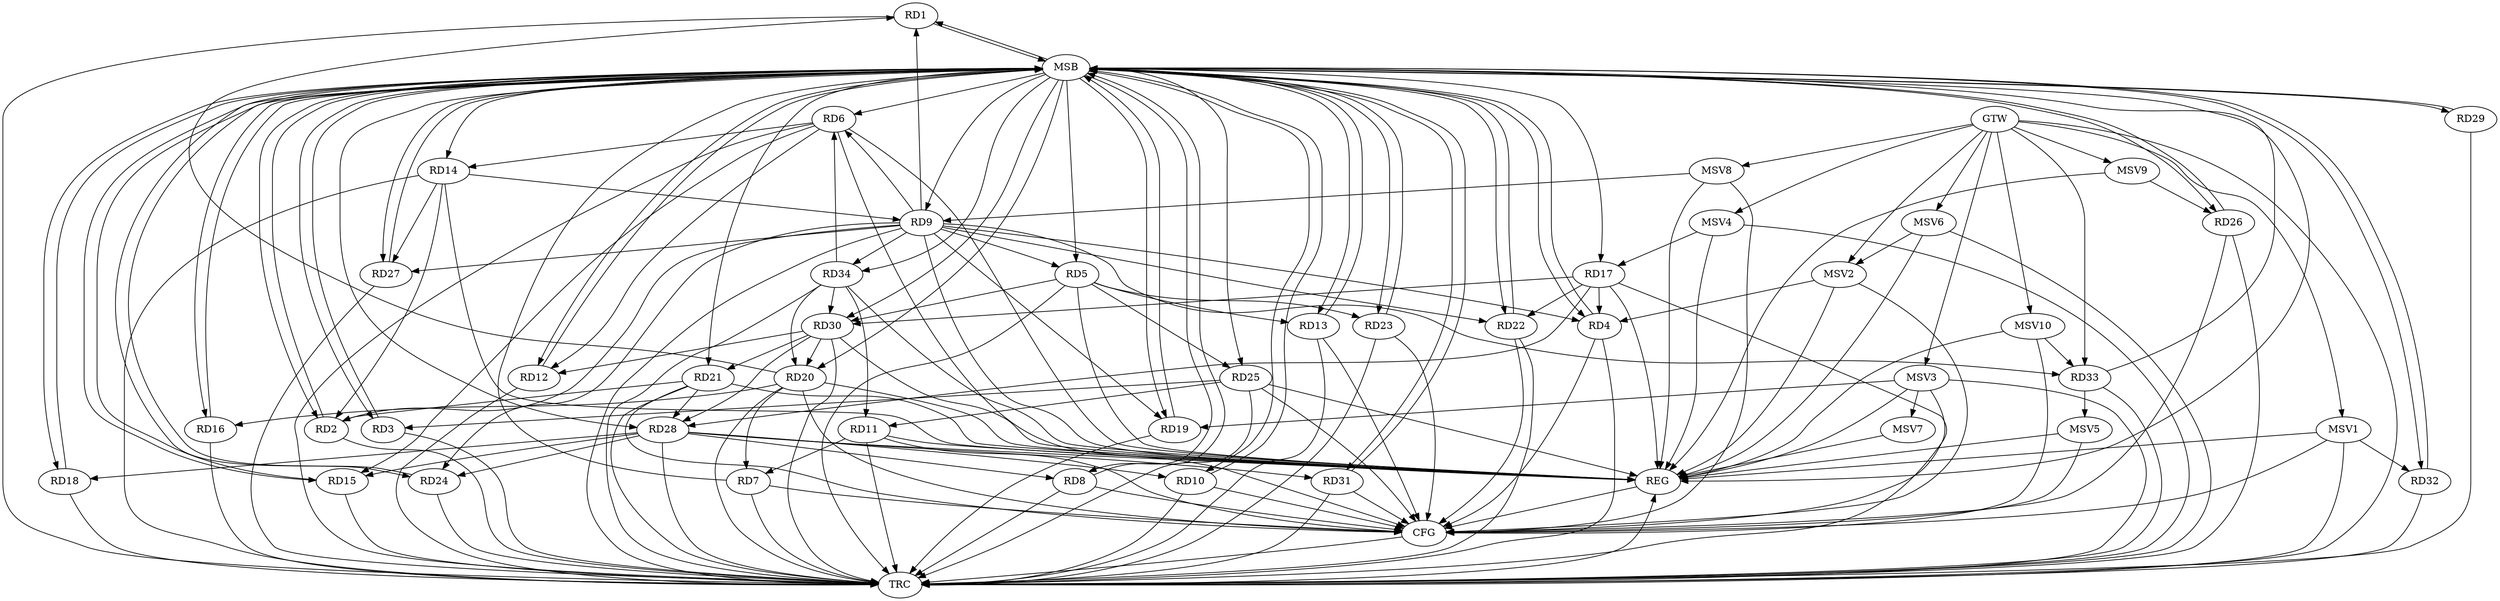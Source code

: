 strict digraph G {
  RD1 [ label="RD1" ];
  RD2 [ label="RD2" ];
  RD3 [ label="RD3" ];
  RD4 [ label="RD4" ];
  RD5 [ label="RD5" ];
  RD6 [ label="RD6" ];
  RD7 [ label="RD7" ];
  RD8 [ label="RD8" ];
  RD9 [ label="RD9" ];
  RD10 [ label="RD10" ];
  RD11 [ label="RD11" ];
  RD12 [ label="RD12" ];
  RD13 [ label="RD13" ];
  RD14 [ label="RD14" ];
  RD15 [ label="RD15" ];
  RD16 [ label="RD16" ];
  RD17 [ label="RD17" ];
  RD18 [ label="RD18" ];
  RD19 [ label="RD19" ];
  RD20 [ label="RD20" ];
  RD21 [ label="RD21" ];
  RD22 [ label="RD22" ];
  RD23 [ label="RD23" ];
  RD24 [ label="RD24" ];
  RD25 [ label="RD25" ];
  RD26 [ label="RD26" ];
  RD27 [ label="RD27" ];
  RD28 [ label="RD28" ];
  RD29 [ label="RD29" ];
  RD30 [ label="RD30" ];
  RD31 [ label="RD31" ];
  RD32 [ label="RD32" ];
  RD33 [ label="RD33" ];
  RD34 [ label="RD34" ];
  GTW [ label="GTW" ];
  REG [ label="REG" ];
  MSB [ label="MSB" ];
  CFG [ label="CFG" ];
  TRC [ label="TRC" ];
  MSV1 [ label="MSV1" ];
  MSV2 [ label="MSV2" ];
  MSV3 [ label="MSV3" ];
  MSV4 [ label="MSV4" ];
  MSV5 [ label="MSV5" ];
  MSV6 [ label="MSV6" ];
  MSV7 [ label="MSV7" ];
  MSV8 [ label="MSV8" ];
  MSV9 [ label="MSV9" ];
  MSV10 [ label="MSV10" ];
  RD9 -> RD1;
  RD20 -> RD1;
  RD14 -> RD2;
  RD21 -> RD2;
  RD25 -> RD3;
  RD17 -> RD4;
  RD9 -> RD5;
  RD5 -> RD13;
  RD5 -> RD23;
  RD5 -> RD25;
  RD5 -> RD30;
  RD9 -> RD6;
  RD6 -> RD12;
  RD6 -> RD14;
  RD6 -> RD15;
  RD34 -> RD6;
  RD11 -> RD7;
  RD20 -> RD7;
  RD28 -> RD8;
  RD14 -> RD9;
  RD9 -> RD22;
  RD9 -> RD24;
  RD9 -> RD27;
  RD28 -> RD10;
  RD25 -> RD11;
  RD34 -> RD11;
  RD30 -> RD12;
  RD14 -> RD27;
  RD28 -> RD15;
  RD20 -> RD16;
  RD17 -> RD22;
  RD17 -> RD28;
  RD17 -> RD30;
  RD28 -> RD18;
  RD30 -> RD20;
  RD34 -> RD20;
  RD21 -> RD28;
  RD30 -> RD21;
  RD28 -> RD24;
  RD30 -> RD28;
  RD28 -> RD31;
  RD34 -> RD30;
  GTW -> RD33;
  RD5 -> REG;
  RD6 -> REG;
  RD9 -> REG;
  RD11 -> REG;
  RD14 -> REG;
  RD17 -> REG;
  RD20 -> REG;
  RD21 -> REG;
  RD25 -> REG;
  RD28 -> REG;
  RD30 -> REG;
  RD34 -> REG;
  RD1 -> MSB;
  MSB -> REG;
  RD2 -> MSB;
  MSB -> RD24;
  RD3 -> MSB;
  MSB -> RD20;
  MSB -> RD27;
  RD4 -> MSB;
  MSB -> RD6;
  MSB -> RD12;
  MSB -> RD15;
  MSB -> RD26;
  MSB -> RD28;
  RD7 -> MSB;
  MSB -> RD2;
  RD8 -> MSB;
  MSB -> RD5;
  MSB -> RD10;
  MSB -> RD13;
  MSB -> RD17;
  MSB -> RD22;
  MSB -> RD32;
  MSB -> RD34;
  RD10 -> MSB;
  RD12 -> MSB;
  MSB -> RD4;
  MSB -> RD8;
  MSB -> RD19;
  MSB -> RD25;
  RD13 -> MSB;
  MSB -> RD3;
  MSB -> RD23;
  RD15 -> MSB;
  MSB -> RD18;
  RD16 -> MSB;
  MSB -> RD21;
  RD18 -> MSB;
  RD19 -> MSB;
  MSB -> RD31;
  RD22 -> MSB;
  RD23 -> MSB;
  MSB -> RD29;
  RD24 -> MSB;
  MSB -> RD14;
  RD26 -> MSB;
  MSB -> RD30;
  RD27 -> MSB;
  MSB -> RD1;
  MSB -> RD9;
  RD29 -> MSB;
  RD31 -> MSB;
  MSB -> RD16;
  RD32 -> MSB;
  RD33 -> MSB;
  RD11 -> CFG;
  RD4 -> CFG;
  RD22 -> CFG;
  RD25 -> CFG;
  RD20 -> CFG;
  RD13 -> CFG;
  RD6 -> CFG;
  RD23 -> CFG;
  RD31 -> CFG;
  RD26 -> CFG;
  RD8 -> CFG;
  RD10 -> CFG;
  RD21 -> CFG;
  RD7 -> CFG;
  REG -> CFG;
  RD1 -> TRC;
  RD2 -> TRC;
  RD3 -> TRC;
  RD4 -> TRC;
  RD5 -> TRC;
  RD6 -> TRC;
  RD7 -> TRC;
  RD8 -> TRC;
  RD9 -> TRC;
  RD10 -> TRC;
  RD11 -> TRC;
  RD12 -> TRC;
  RD13 -> TRC;
  RD14 -> TRC;
  RD15 -> TRC;
  RD16 -> TRC;
  RD17 -> TRC;
  RD18 -> TRC;
  RD19 -> TRC;
  RD20 -> TRC;
  RD21 -> TRC;
  RD22 -> TRC;
  RD23 -> TRC;
  RD24 -> TRC;
  RD25 -> TRC;
  RD26 -> TRC;
  RD27 -> TRC;
  RD28 -> TRC;
  RD29 -> TRC;
  RD30 -> TRC;
  RD31 -> TRC;
  RD32 -> TRC;
  RD33 -> TRC;
  RD34 -> TRC;
  GTW -> TRC;
  CFG -> TRC;
  TRC -> REG;
  RD9 -> RD19;
  RD9 -> RD4;
  RD9 -> RD33;
  RD9 -> RD2;
  RD9 -> RD34;
  MSV1 -> RD32;
  GTW -> MSV1;
  MSV1 -> REG;
  MSV1 -> TRC;
  MSV1 -> CFG;
  MSV2 -> RD4;
  GTW -> MSV2;
  MSV2 -> REG;
  MSV2 -> CFG;
  MSV3 -> RD19;
  GTW -> MSV3;
  MSV3 -> REG;
  MSV3 -> TRC;
  MSV3 -> CFG;
  MSV4 -> RD17;
  GTW -> MSV4;
  MSV4 -> REG;
  MSV4 -> TRC;
  RD33 -> MSV5;
  MSV5 -> REG;
  MSV5 -> CFG;
  MSV6 -> MSV2;
  GTW -> MSV6;
  MSV6 -> REG;
  MSV6 -> TRC;
  MSV3 -> MSV7;
  MSV7 -> REG;
  MSV8 -> RD9;
  GTW -> MSV8;
  MSV8 -> REG;
  MSV8 -> CFG;
  MSV9 -> RD26;
  GTW -> MSV9;
  MSV9 -> REG;
  MSV10 -> RD33;
  GTW -> MSV10;
  MSV10 -> REG;
  MSV10 -> CFG;
}
